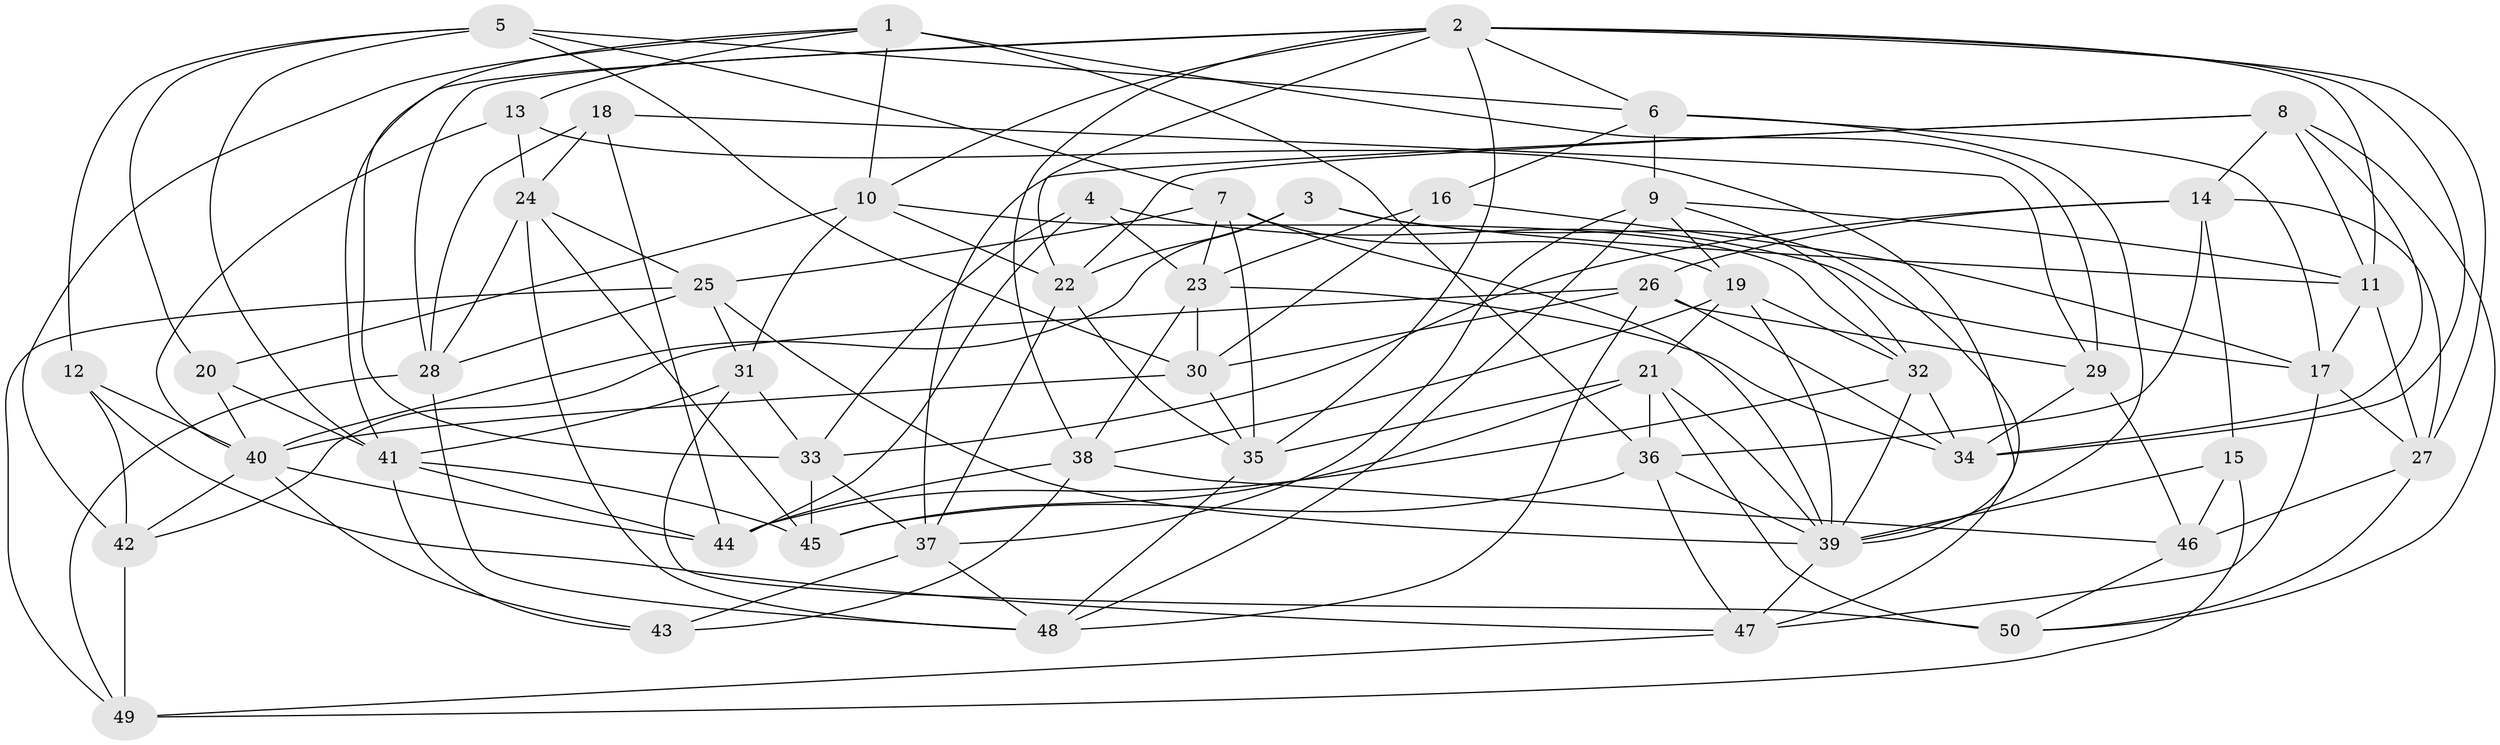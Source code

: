 // original degree distribution, {4: 1.0}
// Generated by graph-tools (version 1.1) at 2025/46/03/06/25 01:46:57]
// undirected, 50 vertices, 143 edges
graph export_dot {
graph [start="1"]
  node [color=gray90,style=filled];
  1;
  2;
  3;
  4;
  5;
  6;
  7;
  8;
  9;
  10;
  11;
  12;
  13;
  14;
  15;
  16;
  17;
  18;
  19;
  20;
  21;
  22;
  23;
  24;
  25;
  26;
  27;
  28;
  29;
  30;
  31;
  32;
  33;
  34;
  35;
  36;
  37;
  38;
  39;
  40;
  41;
  42;
  43;
  44;
  45;
  46;
  47;
  48;
  49;
  50;
  1 -- 10 [weight=1.0];
  1 -- 13 [weight=1.0];
  1 -- 29 [weight=1.0];
  1 -- 33 [weight=1.0];
  1 -- 36 [weight=1.0];
  1 -- 42 [weight=1.0];
  2 -- 6 [weight=1.0];
  2 -- 10 [weight=1.0];
  2 -- 11 [weight=1.0];
  2 -- 22 [weight=1.0];
  2 -- 27 [weight=1.0];
  2 -- 28 [weight=1.0];
  2 -- 34 [weight=1.0];
  2 -- 35 [weight=1.0];
  2 -- 38 [weight=1.0];
  2 -- 41 [weight=1.0];
  3 -- 11 [weight=1.0];
  3 -- 22 [weight=1.0];
  3 -- 40 [weight=1.0];
  3 -- 47 [weight=1.0];
  4 -- 17 [weight=1.0];
  4 -- 23 [weight=1.0];
  4 -- 33 [weight=1.0];
  4 -- 44 [weight=1.0];
  5 -- 6 [weight=1.0];
  5 -- 7 [weight=1.0];
  5 -- 12 [weight=1.0];
  5 -- 20 [weight=1.0];
  5 -- 30 [weight=1.0];
  5 -- 41 [weight=1.0];
  6 -- 9 [weight=1.0];
  6 -- 16 [weight=1.0];
  6 -- 17 [weight=1.0];
  6 -- 39 [weight=1.0];
  7 -- 19 [weight=1.0];
  7 -- 23 [weight=1.0];
  7 -- 25 [weight=1.0];
  7 -- 35 [weight=1.0];
  7 -- 39 [weight=1.0];
  8 -- 11 [weight=1.0];
  8 -- 14 [weight=1.0];
  8 -- 22 [weight=1.0];
  8 -- 34 [weight=1.0];
  8 -- 37 [weight=1.0];
  8 -- 50 [weight=1.0];
  9 -- 11 [weight=1.0];
  9 -- 19 [weight=1.0];
  9 -- 32 [weight=1.0];
  9 -- 37 [weight=1.0];
  9 -- 48 [weight=1.0];
  10 -- 20 [weight=1.0];
  10 -- 22 [weight=1.0];
  10 -- 31 [weight=1.0];
  10 -- 32 [weight=1.0];
  11 -- 17 [weight=1.0];
  11 -- 27 [weight=1.0];
  12 -- 40 [weight=1.0];
  12 -- 42 [weight=1.0];
  12 -- 47 [weight=1.0];
  13 -- 24 [weight=1.0];
  13 -- 39 [weight=1.0];
  13 -- 40 [weight=1.0];
  14 -- 15 [weight=1.0];
  14 -- 26 [weight=1.0];
  14 -- 27 [weight=1.0];
  14 -- 33 [weight=1.0];
  14 -- 36 [weight=1.0];
  15 -- 39 [weight=1.0];
  15 -- 46 [weight=1.0];
  15 -- 49 [weight=1.0];
  16 -- 17 [weight=1.0];
  16 -- 23 [weight=1.0];
  16 -- 30 [weight=1.0];
  17 -- 27 [weight=1.0];
  17 -- 47 [weight=1.0];
  18 -- 24 [weight=1.0];
  18 -- 28 [weight=1.0];
  18 -- 29 [weight=1.0];
  18 -- 44 [weight=1.0];
  19 -- 21 [weight=1.0];
  19 -- 32 [weight=1.0];
  19 -- 38 [weight=1.0];
  19 -- 39 [weight=1.0];
  20 -- 40 [weight=3.0];
  20 -- 41 [weight=1.0];
  21 -- 35 [weight=1.0];
  21 -- 36 [weight=1.0];
  21 -- 39 [weight=1.0];
  21 -- 45 [weight=1.0];
  21 -- 50 [weight=1.0];
  22 -- 35 [weight=1.0];
  22 -- 37 [weight=1.0];
  23 -- 30 [weight=1.0];
  23 -- 34 [weight=1.0];
  23 -- 38 [weight=1.0];
  24 -- 25 [weight=1.0];
  24 -- 28 [weight=1.0];
  24 -- 45 [weight=1.0];
  24 -- 48 [weight=1.0];
  25 -- 28 [weight=1.0];
  25 -- 31 [weight=1.0];
  25 -- 39 [weight=1.0];
  25 -- 49 [weight=1.0];
  26 -- 29 [weight=1.0];
  26 -- 30 [weight=1.0];
  26 -- 34 [weight=1.0];
  26 -- 42 [weight=1.0];
  26 -- 48 [weight=1.0];
  27 -- 46 [weight=1.0];
  27 -- 50 [weight=1.0];
  28 -- 48 [weight=1.0];
  28 -- 49 [weight=1.0];
  29 -- 34 [weight=1.0];
  29 -- 46 [weight=2.0];
  30 -- 35 [weight=1.0];
  30 -- 40 [weight=1.0];
  31 -- 33 [weight=1.0];
  31 -- 41 [weight=1.0];
  31 -- 50 [weight=2.0];
  32 -- 34 [weight=1.0];
  32 -- 39 [weight=1.0];
  32 -- 44 [weight=1.0];
  33 -- 37 [weight=1.0];
  33 -- 45 [weight=1.0];
  35 -- 48 [weight=1.0];
  36 -- 39 [weight=1.0];
  36 -- 45 [weight=1.0];
  36 -- 47 [weight=1.0];
  37 -- 43 [weight=1.0];
  37 -- 48 [weight=1.0];
  38 -- 43 [weight=1.0];
  38 -- 44 [weight=1.0];
  38 -- 46 [weight=1.0];
  39 -- 47 [weight=1.0];
  40 -- 42 [weight=1.0];
  40 -- 43 [weight=1.0];
  40 -- 44 [weight=1.0];
  41 -- 43 [weight=1.0];
  41 -- 44 [weight=1.0];
  41 -- 45 [weight=2.0];
  42 -- 49 [weight=2.0];
  46 -- 50 [weight=1.0];
  47 -- 49 [weight=1.0];
}
